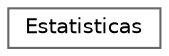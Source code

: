 digraph "Graphical Class Hierarchy"
{
 // LATEX_PDF_SIZE
  bgcolor="transparent";
  edge [fontname=Helvetica,fontsize=10,labelfontname=Helvetica,labelfontsize=10];
  node [fontname=Helvetica,fontsize=10,shape=box,height=0.2,width=0.4];
  rankdir="LR";
  Node0 [id="Node000000",label="Estatisticas",height=0.2,width=0.4,color="grey40", fillcolor="white", style="filled",URL="$classEstatisticas.html",tooltip="Classe para gerenciar estatísticas de vitórias e derrotas de diferentes jogos."];
}
